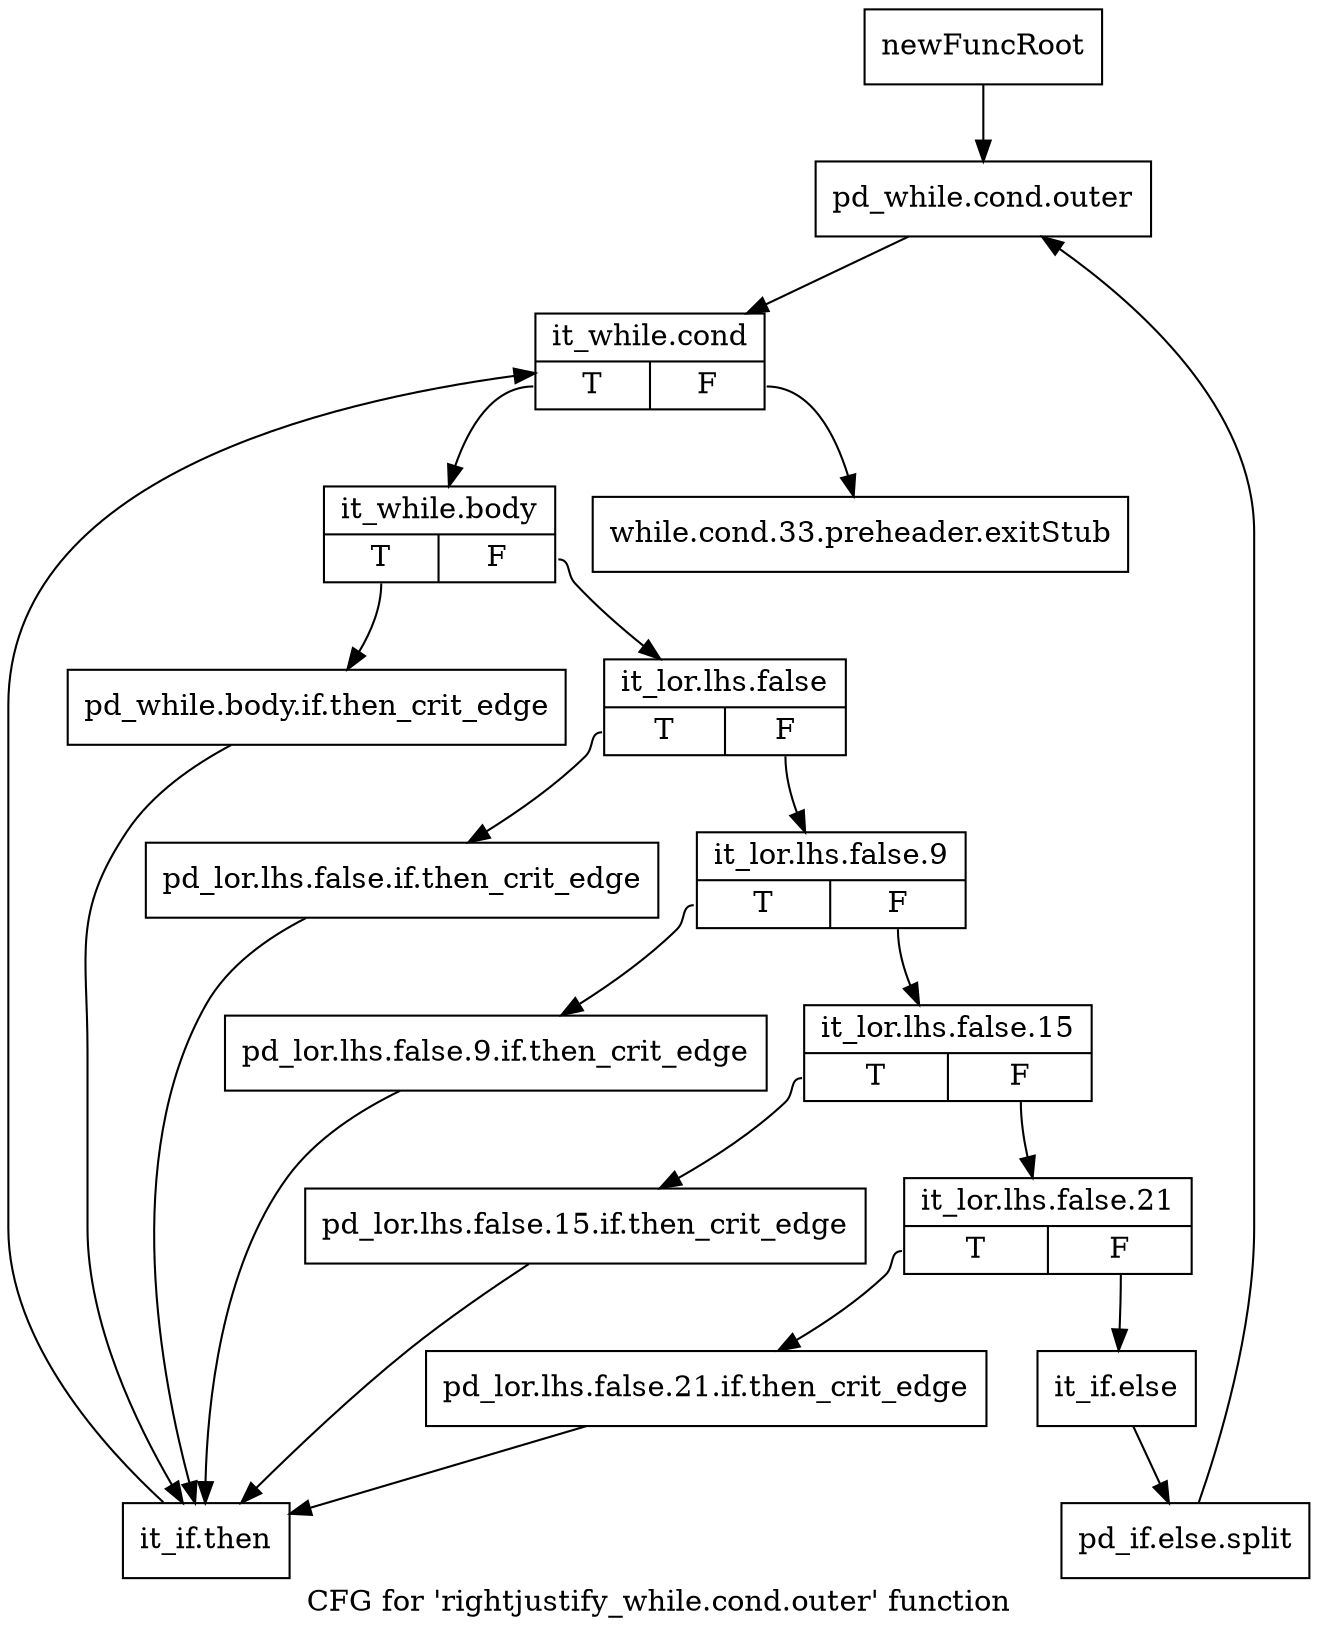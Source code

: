 digraph "CFG for 'rightjustify_while.cond.outer' function" {
	label="CFG for 'rightjustify_while.cond.outer' function";

	Node0x328dbb0 [shape=record,label="{newFuncRoot}"];
	Node0x328dbb0 -> Node0x328dc50;
	Node0x328dc00 [shape=record,label="{while.cond.33.preheader.exitStub}"];
	Node0x328dc50 [shape=record,label="{pd_while.cond.outer}"];
	Node0x328dc50 -> Node0x328dca0;
	Node0x328dca0 [shape=record,label="{it_while.cond|{<s0>T|<s1>F}}"];
	Node0x328dca0:s0 -> Node0x328dcf0;
	Node0x328dca0:s1 -> Node0x328dc00;
	Node0x328dcf0 [shape=record,label="{it_while.body|{<s0>T|<s1>F}}"];
	Node0x328dcf0:s0 -> Node0x328e010;
	Node0x328dcf0:s1 -> Node0x328dd40;
	Node0x328dd40 [shape=record,label="{it_lor.lhs.false|{<s0>T|<s1>F}}"];
	Node0x328dd40:s0 -> Node0x328dfc0;
	Node0x328dd40:s1 -> Node0x328dd90;
	Node0x328dd90 [shape=record,label="{it_lor.lhs.false.9|{<s0>T|<s1>F}}"];
	Node0x328dd90:s0 -> Node0x328df70;
	Node0x328dd90:s1 -> Node0x328dde0;
	Node0x328dde0 [shape=record,label="{it_lor.lhs.false.15|{<s0>T|<s1>F}}"];
	Node0x328dde0:s0 -> Node0x328df20;
	Node0x328dde0:s1 -> Node0x328de30;
	Node0x328de30 [shape=record,label="{it_lor.lhs.false.21|{<s0>T|<s1>F}}"];
	Node0x328de30:s0 -> Node0x328ded0;
	Node0x328de30:s1 -> Node0x328de80;
	Node0x328de80 [shape=record,label="{it_if.else}"];
	Node0x328de80 -> Node0x38fafe0;
	Node0x38fafe0 [shape=record,label="{pd_if.else.split}"];
	Node0x38fafe0 -> Node0x328dc50;
	Node0x328ded0 [shape=record,label="{pd_lor.lhs.false.21.if.then_crit_edge}"];
	Node0x328ded0 -> Node0x328e060;
	Node0x328df20 [shape=record,label="{pd_lor.lhs.false.15.if.then_crit_edge}"];
	Node0x328df20 -> Node0x328e060;
	Node0x328df70 [shape=record,label="{pd_lor.lhs.false.9.if.then_crit_edge}"];
	Node0x328df70 -> Node0x328e060;
	Node0x328dfc0 [shape=record,label="{pd_lor.lhs.false.if.then_crit_edge}"];
	Node0x328dfc0 -> Node0x328e060;
	Node0x328e010 [shape=record,label="{pd_while.body.if.then_crit_edge}"];
	Node0x328e010 -> Node0x328e060;
	Node0x328e060 [shape=record,label="{it_if.then}"];
	Node0x328e060 -> Node0x328dca0;
}
